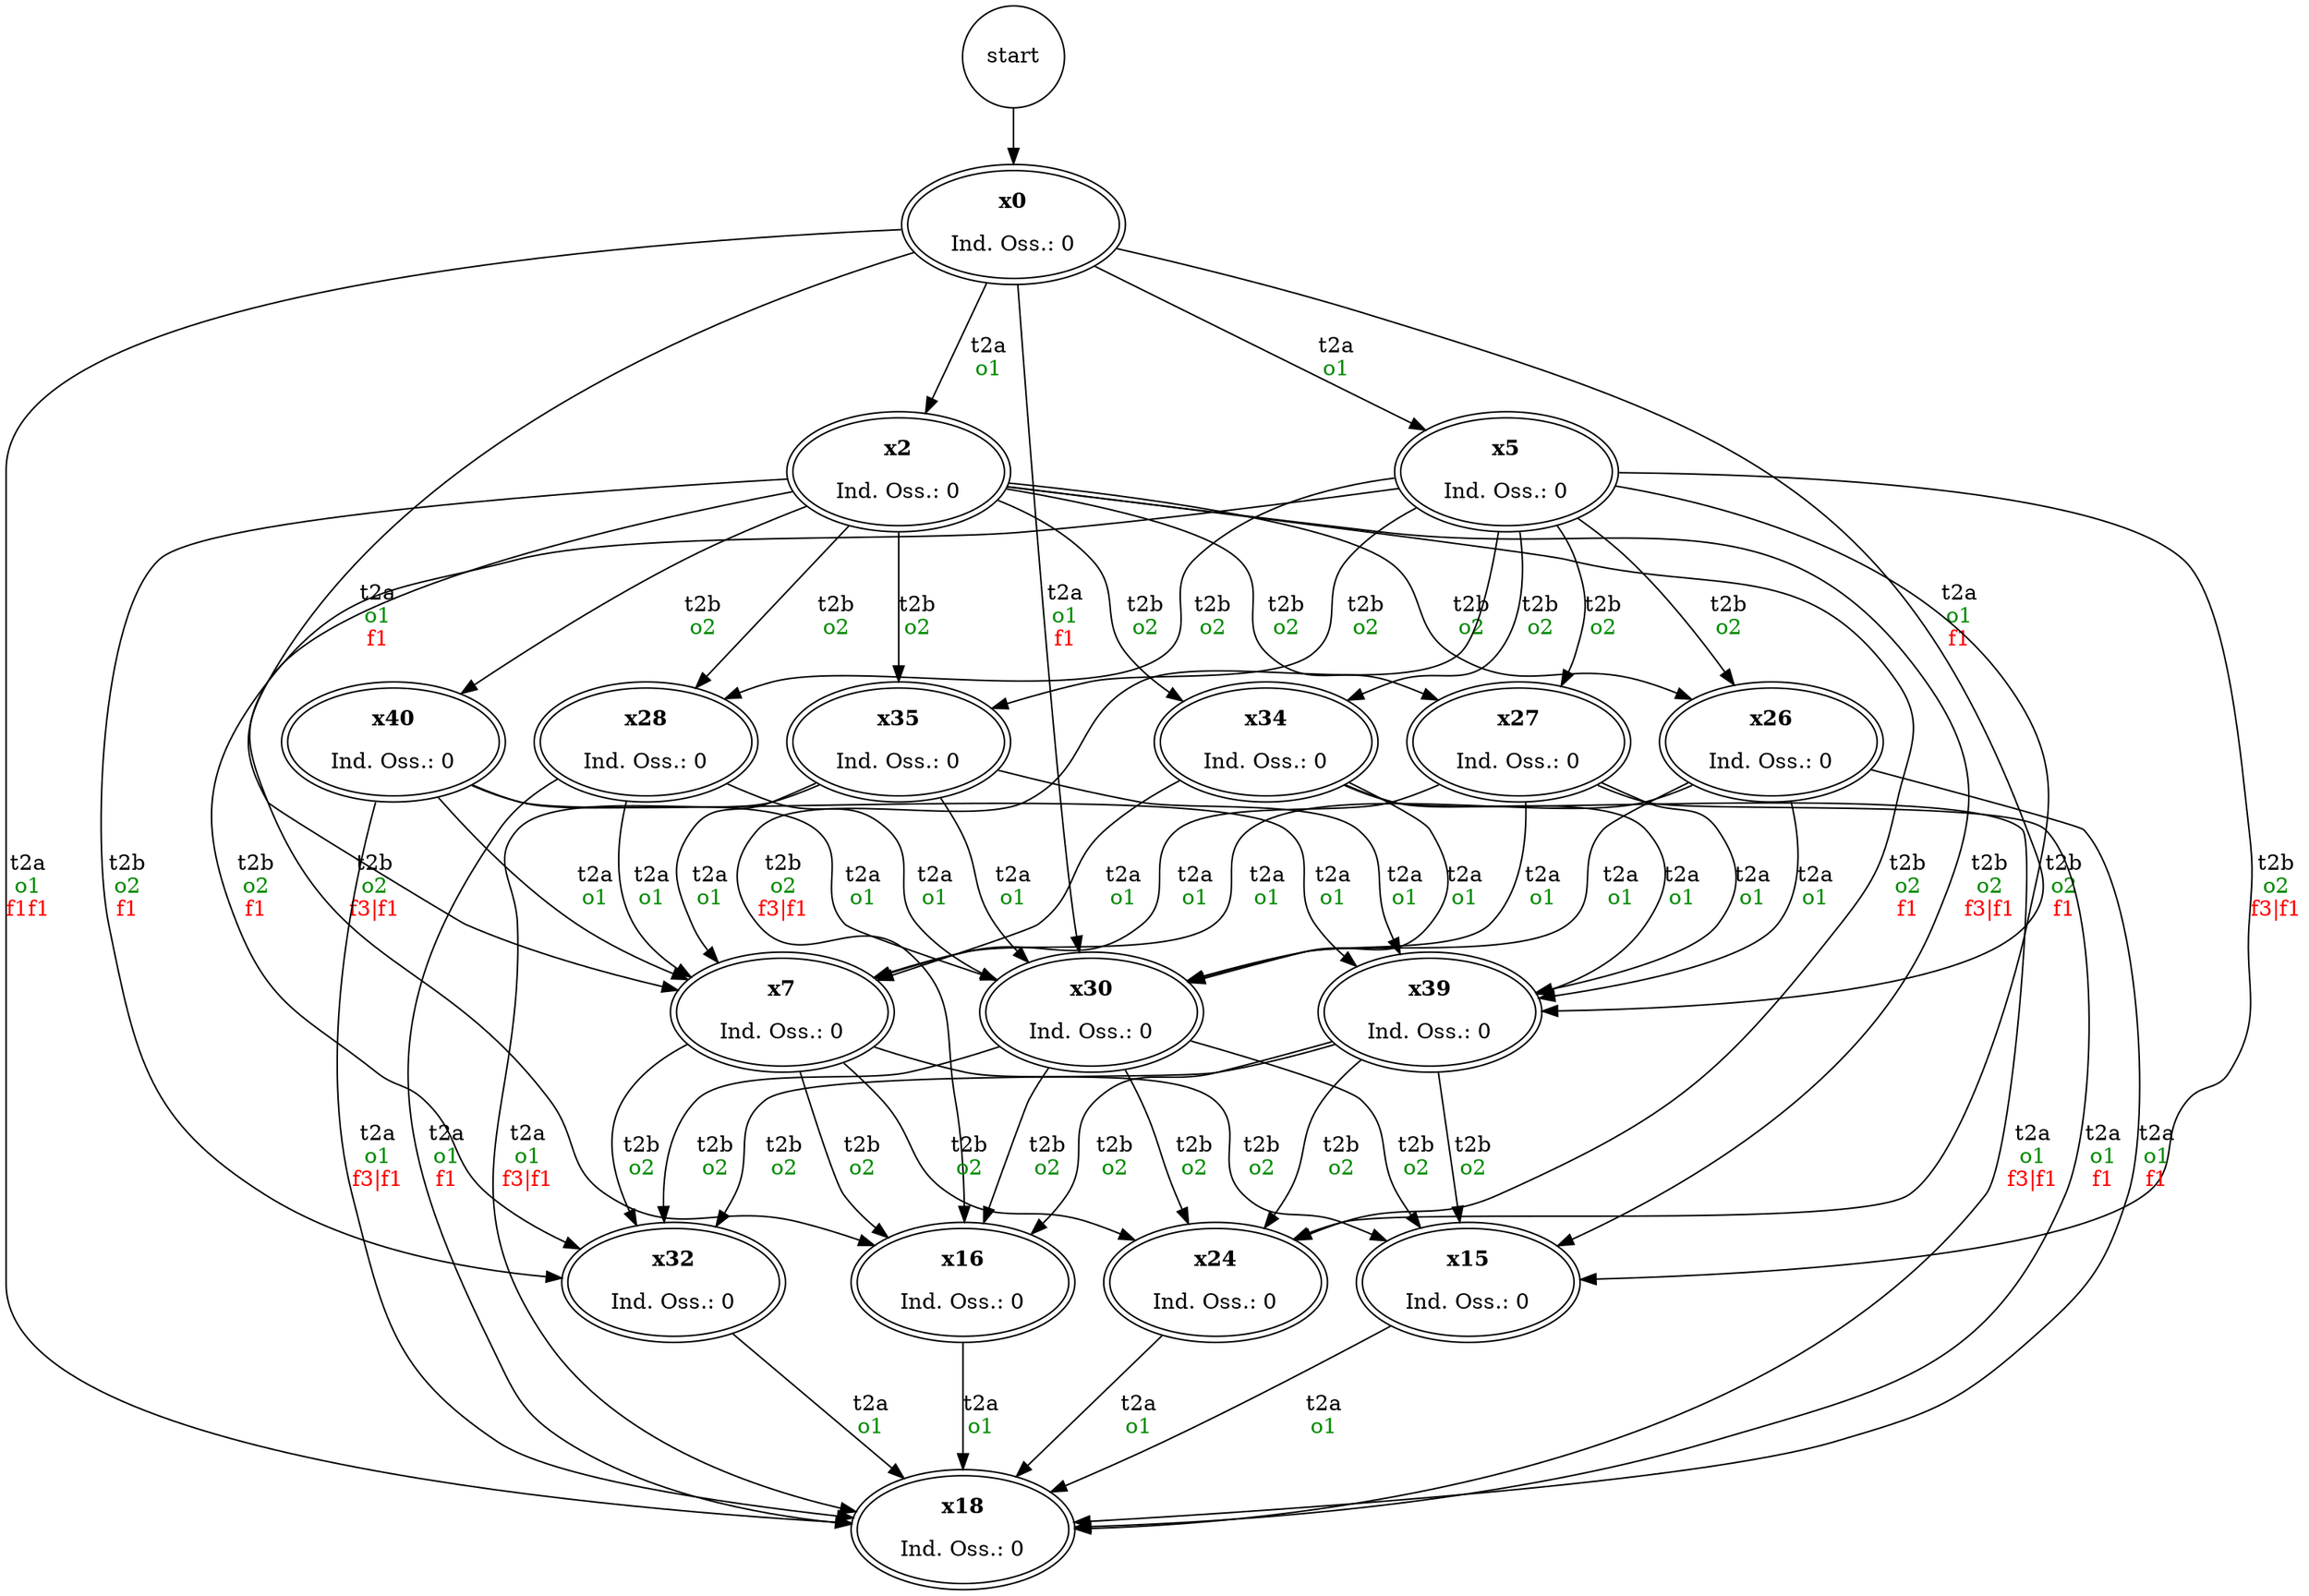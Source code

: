 digraph SpazioComportamentale {
    // ARCHI
    start	->	nx0
	nx0	->	nx2 [label=<<br/>t2a<br/><font color="green4">o1</font>>]
	nx0	->	nx5 [label=<<br/>t2a<br/><font color="green4">o1</font>>]
	nx0	->	nx7 [label=<<br/>t2a<br/><font color="green4">o1</font><br/><font color="red">f1</font>>]
	nx0	->	nx30 [label=<<br/>t2a<br/><font color="green4">o1</font><br/><font color="red">f1</font>>]
	nx0	->	nx18 [label=<<br/>t2a<br/><font color="green4">o1</font><br/><font color="red">f1f1</font>>]
	nx0	->	nx39 [label=<<br/>t2a<br/><font color="green4">o1</font><br/><font color="red">f1</font>>]
	nx2	->	nx15 [label=<<br/>t2b<br/><font color="green4">o2</font><br/><font color="red">f3|f1</font>>]
	nx2	->	nx16 [label=<<br/>t2b<br/><font color="green4">o2</font><br/><font color="red">f3|f1</font>>]
	nx2	->	nx24 [label=<<br/>t2b<br/><font color="green4">o2</font><br/><font color="red">f1</font>>]
	nx2	->	nx26 [label=<<br/>t2b<br/><font color="green4">o2</font>>]
	nx2	->	nx27 [label=<<br/>t2b<br/><font color="green4">o2</font>>]
	nx2	->	nx28 [label=<<br/>t2b<br/><font color="green4">o2</font>>]
	nx2	->	nx32 [label=<<br/>t2b<br/><font color="green4">o2</font><br/><font color="red">f1</font>>]
	nx2	->	nx34 [label=<<br/>t2b<br/><font color="green4">o2</font>>]
	nx2	->	nx35 [label=<<br/>t2b<br/><font color="green4">o2</font>>]
	nx2	->	nx40 [label=<<br/>t2b<br/><font color="green4">o2</font>>]
	nx39	->	nx15 [label=<<br/>t2b<br/><font color="green4">o2</font>>]
	nx39	->	nx16 [label=<<br/>t2b<br/><font color="green4">o2</font>>]
	nx39	->	nx24 [label=<<br/>t2b<br/><font color="green4">o2</font>>]
	nx39	->	nx32 [label=<<br/>t2b<br/><font color="green4">o2</font>>]
	nx5	->	nx15 [label=<<br/>t2b<br/><font color="green4">o2</font><br/><font color="red">f3|f1</font>>]
	nx5	->	nx16 [label=<<br/>t2b<br/><font color="green4">o2</font><br/><font color="red">f3|f1</font>>]
	nx5	->	nx24 [label=<<br/>t2b<br/><font color="green4">o2</font><br/><font color="red">f1</font>>]
	nx5	->	nx26 [label=<<br/>t2b<br/><font color="green4">o2</font>>]
	nx5	->	nx27 [label=<<br/>t2b<br/><font color="green4">o2</font>>]
	nx5	->	nx28 [label=<<br/>t2b<br/><font color="green4">o2</font>>]
	nx5	->	nx32 [label=<<br/>t2b<br/><font color="green4">o2</font><br/><font color="red">f1</font>>]
	nx5	->	nx34 [label=<<br/>t2b<br/><font color="green4">o2</font>>]
	nx5	->	nx35 [label=<<br/>t2b<br/><font color="green4">o2</font>>]
	nx7	->	nx15 [label=<<br/>t2b<br/><font color="green4">o2</font>>]
	nx7	->	nx16 [label=<<br/>t2b<br/><font color="green4">o2</font>>]
	nx7	->	nx24 [label=<<br/>t2b<br/><font color="green4">o2</font>>]
	nx7	->	nx32 [label=<<br/>t2b<br/><font color="green4">o2</font>>]
	nx34	->	nx18 [label=<<br/>t2a<br/><font color="green4">o1</font><br/><font color="red">f3|f1</font>>]
	nx34	->	nx7 [label=<<br/>t2a<br/><font color="green4">o1</font>>]
	nx34	->	nx30 [label=<<br/>t2a<br/><font color="green4">o1</font>>]
	nx34	->	nx39 [label=<<br/>t2a<br/><font color="green4">o1</font>>]
	nx15	->	nx18 [label=<<br/>t2a<br/><font color="green4">o1</font>>]
	nx16	->	nx18 [label=<<br/>t2a<br/><font color="green4">o1</font>>]
	nx26	->	nx18 [label=<<br/>t2a<br/><font color="green4">o1</font><br/><font color="red">f1</font>>]
	nx26	->	nx7 [label=<<br/>t2a<br/><font color="green4">o1</font>>]
	nx26	->	nx30 [label=<<br/>t2a<br/><font color="green4">o1</font>>]
	nx26	->	nx39 [label=<<br/>t2a<br/><font color="green4">o1</font>>]
	nx24	->	nx18 [label=<<br/>t2a<br/><font color="green4">o1</font>>]
	nx27	->	nx18 [label=<<br/>t2a<br/><font color="green4">o1</font><br/><font color="red">f1</font>>]
	nx27	->	nx7 [label=<<br/>t2a<br/><font color="green4">o1</font>>]
	nx27	->	nx30 [label=<<br/>t2a<br/><font color="green4">o1</font>>]
	nx27	->	nx39 [label=<<br/>t2a<br/><font color="green4">o1</font>>]
	nx28	->	nx18 [label=<<br/>t2a<br/><font color="green4">o1</font><br/><font color="red">f1</font>>]
	nx28	->	nx7 [label=<<br/>t2a<br/><font color="green4">o1</font>>]
	nx28	->	nx30 [label=<<br/>t2a<br/><font color="green4">o1</font>>]
	nx32	->	nx18 [label=<<br/>t2a<br/><font color="green4">o1</font>>]
	nx35	->	nx18 [label=<<br/>t2a<br/><font color="green4">o1</font><br/><font color="red">f3|f1</font>>]
	nx35	->	nx7 [label=<<br/>t2a<br/><font color="green4">o1</font>>]
	nx35	->	nx30 [label=<<br/>t2a<br/><font color="green4">o1</font>>]
	nx35	->	nx39 [label=<<br/>t2a<br/><font color="green4">o1</font>>]
	nx30	->	nx15 [label=<<br/>t2b<br/><font color="green4">o2</font>>]
	nx30	->	nx16 [label=<<br/>t2b<br/><font color="green4">o2</font>>]
	nx30	->	nx24 [label=<<br/>t2b<br/><font color="green4">o2</font>>]
	nx30	->	nx32 [label=<<br/>t2b<br/><font color="green4">o2</font>>]
	nx40	->	nx18 [label=<<br/>t2a<br/><font color="green4">o1</font><br/><font color="red">f3|f1</font>>]
	nx40	->	nx7 [label=<<br/>t2a<br/><font color="green4">o1</font>>]
	nx40	->	nx30 [label=<<br/>t2a<br/><font color="green4">o1</font>>]
	nx40	->	nx39 [label=<<br/>t2a<br/><font color="green4">o1</font>>]

    // NODI
    start[shape="circle"]
	nx0 [label=<<b>x0</b><br/> <br/>Ind. Oss.: 0> peripheries=2]
	nx2 [label=<<b>x2</b><br/> <br/>Ind. Oss.: 0> peripheries=2]
	nx39 [label=<<b>x39</b><br/> <br/>Ind. Oss.: 0> peripheries=2]
	nx5 [label=<<b>x5</b><br/> <br/>Ind. Oss.: 0> peripheries=2]
	nx7 [label=<<b>x7</b><br/> <br/>Ind. Oss.: 0> peripheries=2]
	nx34 [label=<<b>x34</b><br/> <br/>Ind. Oss.: 0> peripheries=2]
	nx15 [label=<<b>x15</b><br/> <br/>Ind. Oss.: 0> peripheries=2]
	nx16 [label=<<b>x16</b><br/> <br/>Ind. Oss.: 0> peripheries=2]
	nx18 [label=<<b>x18</b><br/> <br/>Ind. Oss.: 0> peripheries=2]
	nx26 [label=<<b>x26</b><br/> <br/>Ind. Oss.: 0> peripheries=2]
	nx24 [label=<<b>x24</b><br/> <br/>Ind. Oss.: 0> peripheries=2]
	nx27 [label=<<b>x27</b><br/> <br/>Ind. Oss.: 0> peripheries=2]
	nx28 [label=<<b>x28</b><br/> <br/>Ind. Oss.: 0> peripheries=2]
	nx32 [label=<<b>x32</b><br/> <br/>Ind. Oss.: 0> peripheries=2]
	nx35 [label=<<b>x35</b><br/> <br/>Ind. Oss.: 0> peripheries=2]
	nx30 [label=<<b>x30</b><br/> <br/>Ind. Oss.: 0> peripheries=2]
	nx40 [label=<<b>x40</b><br/> <br/>Ind. Oss.: 0> peripheries=2]
}
